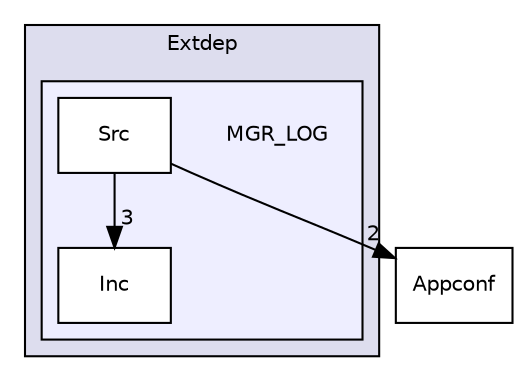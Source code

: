digraph "Kineis/Extdep/MGR_LOG" {
  compound=true
  node [ fontsize="10", fontname="Helvetica"];
  edge [ labelfontsize="10", labelfontname="Helvetica"];
  subgraph clusterdir_e4bcde167f88f305238965282a0ab06e {
    graph [ bgcolor="#ddddee", pencolor="black", label="Extdep" fontname="Helvetica", fontsize="10", URL="dir_e4bcde167f88f305238965282a0ab06e.html"]
  subgraph clusterdir_603c3abc85dcd5ce81fff229f71c4fb7 {
    graph [ bgcolor="#eeeeff", pencolor="black", label="" URL="dir_603c3abc85dcd5ce81fff229f71c4fb7.html"];
    dir_603c3abc85dcd5ce81fff229f71c4fb7 [shape=plaintext label="MGR_LOG"];
  dir_a674acbb93d18f32f9e6583072a572b8 [shape=box label="Inc" fillcolor="white" style="filled" URL="dir_a674acbb93d18f32f9e6583072a572b8.html"];
  dir_b6260dc7bec6ab88b90e637459a986f2 [shape=box label="Src" fillcolor="white" style="filled" URL="dir_b6260dc7bec6ab88b90e637459a986f2.html"];
  }
  }
  dir_68ffa5ca8ccfa6448bd0595e797999e4 [shape=box label="Appconf" URL="dir_68ffa5ca8ccfa6448bd0595e797999e4.html"];
  dir_b6260dc7bec6ab88b90e637459a986f2->dir_68ffa5ca8ccfa6448bd0595e797999e4 [headlabel="2", labeldistance=1.5 headhref="dir_000034_000026.html"];
  dir_b6260dc7bec6ab88b90e637459a986f2->dir_a674acbb93d18f32f9e6583072a572b8 [headlabel="3", labeldistance=1.5 headhref="dir_000034_000033.html"];
}
